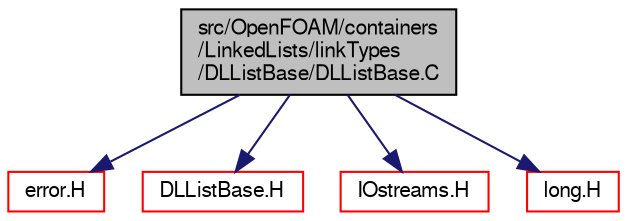 digraph "src/OpenFOAM/containers/LinkedLists/linkTypes/DLListBase/DLListBase.C"
{
  bgcolor="transparent";
  edge [fontname="FreeSans",fontsize="10",labelfontname="FreeSans",labelfontsize="10"];
  node [fontname="FreeSans",fontsize="10",shape=record];
  Node0 [label="src/OpenFOAM/containers\l/LinkedLists/linkTypes\l/DLListBase/DLListBase.C",height=0.2,width=0.4,color="black", fillcolor="grey75", style="filled", fontcolor="black"];
  Node0 -> Node1 [color="midnightblue",fontsize="10",style="solid",fontname="FreeSans"];
  Node1 [label="error.H",height=0.2,width=0.4,color="red",URL="$a08924.html"];
  Node0 -> Node38 [color="midnightblue",fontsize="10",style="solid",fontname="FreeSans"];
  Node38 [label="DLListBase.H",height=0.2,width=0.4,color="red",URL="$a08555.html"];
  Node0 -> Node40 [color="midnightblue",fontsize="10",style="solid",fontname="FreeSans"];
  Node40 [label="IOstreams.H",height=0.2,width=0.4,color="red",URL="$a09104.html",tooltip="Useful combination of include files which define Sin, Sout and Serr and the use of IO streams general..."];
  Node0 -> Node63 [color="midnightblue",fontsize="10",style="solid",fontname="FreeSans"];
  Node63 [label="long.H",height=0.2,width=0.4,color="red",URL="$a12389.html",tooltip="A long integer. "];
}
